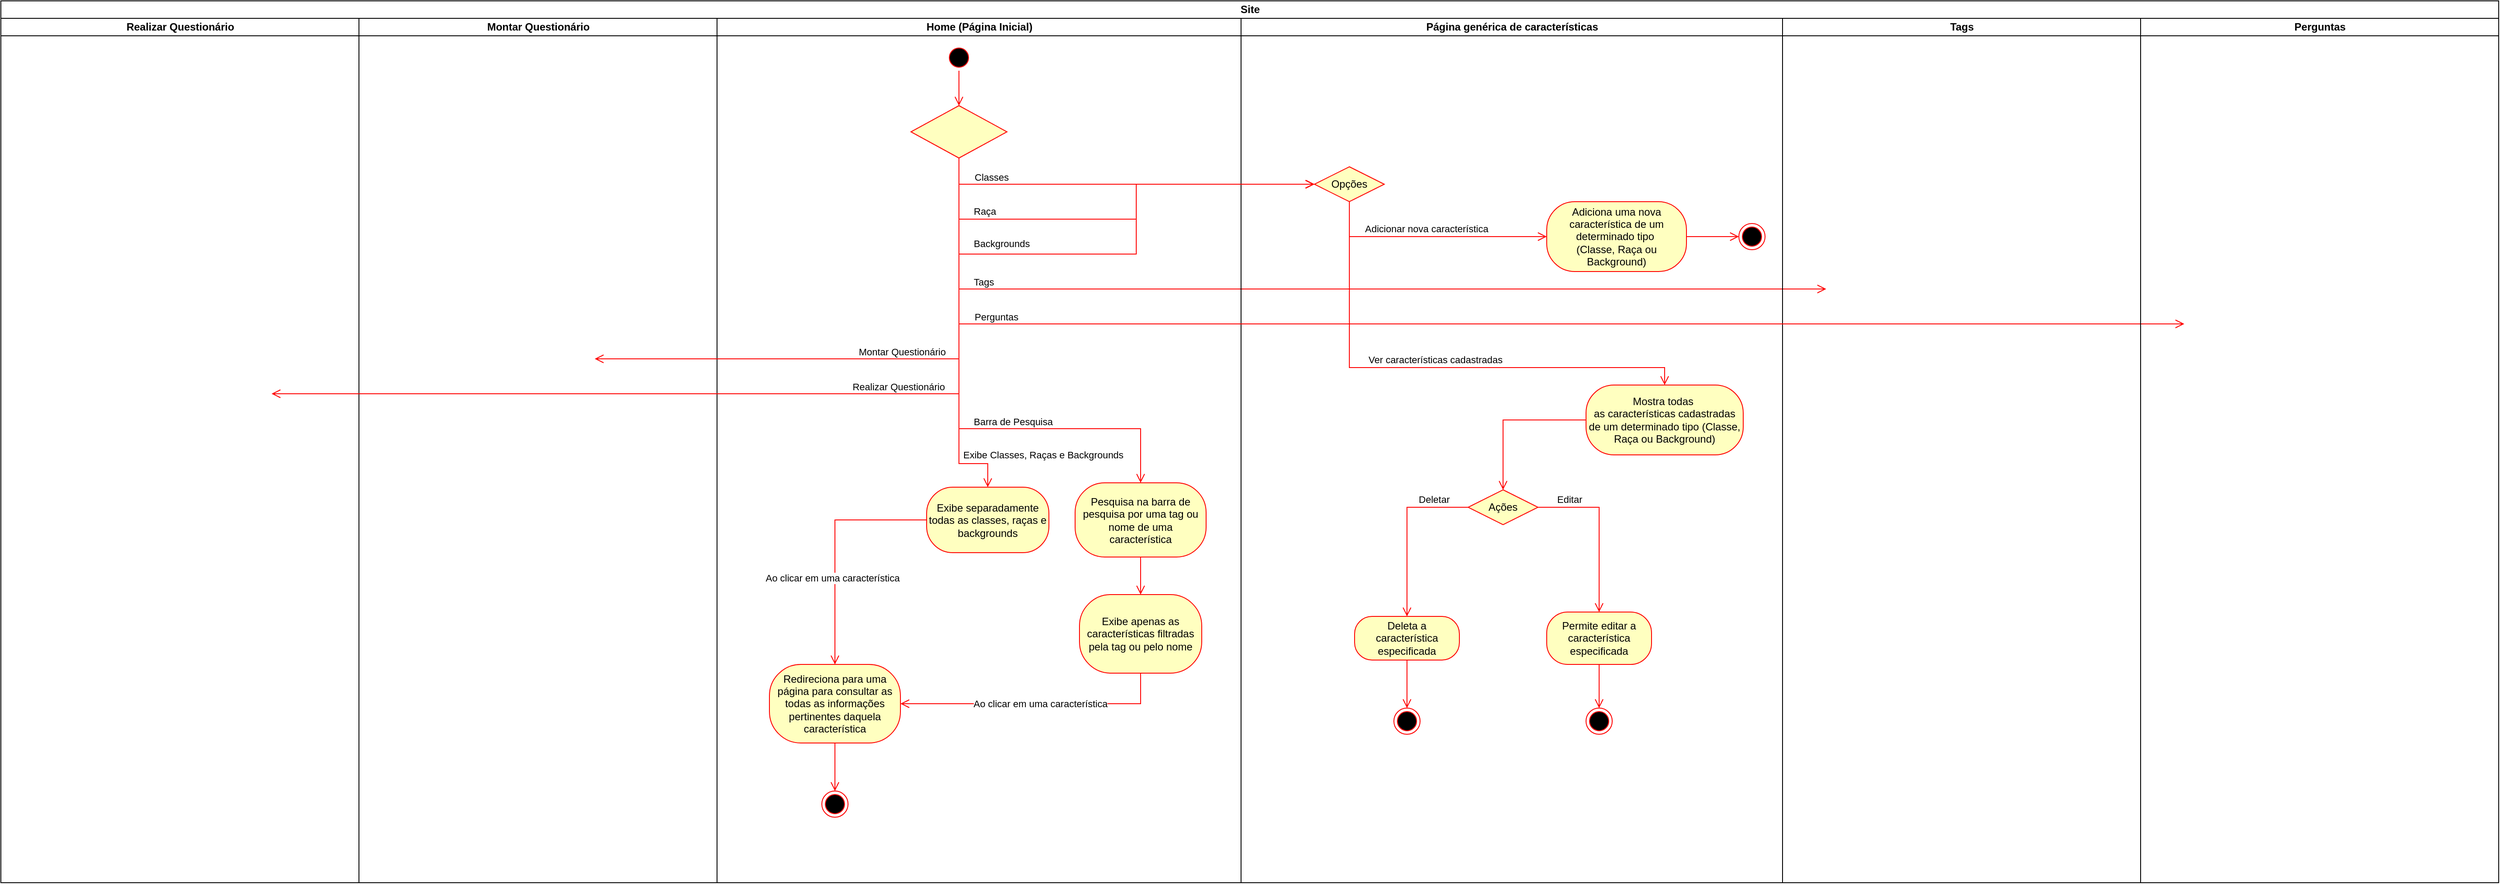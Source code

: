 <mxfile version="24.1.0" type="device">
  <diagram name="Página-1" id="n8MWwvZwuXPW64RNjIg1">
    <mxGraphModel dx="2336" dy="2057" grid="1" gridSize="10" guides="1" tooltips="1" connect="1" arrows="1" fold="1" page="1" pageScale="1" pageWidth="827" pageHeight="1169" background="none" math="0" shadow="0">
      <root>
        <mxCell id="0" />
        <mxCell id="1" parent="0" />
        <mxCell id="iOqB7ThlOqEl0tAWsgGz-21" value="Site" style="swimlane;childLayout=stackLayout;resizeParent=1;resizeParentMax=0;startSize=20;html=1;" vertex="1" parent="1">
          <mxGeometry x="-270" y="-10" width="2860" height="1010" as="geometry" />
        </mxCell>
        <mxCell id="iOqB7ThlOqEl0tAWsgGz-79" value="Realizar Questionário" style="swimlane;startSize=20;html=1;" vertex="1" parent="iOqB7ThlOqEl0tAWsgGz-21">
          <mxGeometry y="20" width="410" height="990" as="geometry" />
        </mxCell>
        <mxCell id="iOqB7ThlOqEl0tAWsgGz-77" value="Montar Questionário" style="swimlane;startSize=20;html=1;" vertex="1" parent="iOqB7ThlOqEl0tAWsgGz-21">
          <mxGeometry x="410" y="20" width="410" height="990" as="geometry" />
        </mxCell>
        <mxCell id="iOqB7ThlOqEl0tAWsgGz-22" value="Home (Página Inicial)" style="swimlane;startSize=20;html=1;" vertex="1" parent="iOqB7ThlOqEl0tAWsgGz-21">
          <mxGeometry x="820" y="20" width="600" height="990" as="geometry" />
        </mxCell>
        <mxCell id="iOqB7ThlOqEl0tAWsgGz-1" value="" style="ellipse;html=1;shape=startState;fillColor=#000000;strokeColor=#ff0000;" vertex="1" parent="iOqB7ThlOqEl0tAWsgGz-22">
          <mxGeometry x="262" y="30" width="30" height="30" as="geometry" />
        </mxCell>
        <mxCell id="iOqB7ThlOqEl0tAWsgGz-35" value="" style="edgeStyle=orthogonalEdgeStyle;align=left;verticalAlign=bottom;endArrow=open;endSize=8;strokeColor=#ff0000;rounded=0;html=1;spacingTop=0;spacing=2;" edge="1" parent="iOqB7ThlOqEl0tAWsgGz-22" source="iOqB7ThlOqEl0tAWsgGz-39">
          <mxGeometry x="-0.47" y="10" relative="1" as="geometry">
            <mxPoint x="1270" y="310" as="targetPoint" />
            <mxPoint x="99.997" y="160.0" as="sourcePoint" />
            <Array as="points">
              <mxPoint x="277" y="310" />
            </Array>
            <mxPoint as="offset" />
          </mxGeometry>
        </mxCell>
        <mxCell id="iOqB7ThlOqEl0tAWsgGz-36" value="Tags" style="edgeLabel;html=1;align=left;verticalAlign=bottom;resizable=0;points=[];spacing=2;" vertex="1" connectable="0" parent="iOqB7ThlOqEl0tAWsgGz-35">
          <mxGeometry x="-0.159" y="2" relative="1" as="geometry">
            <mxPoint x="-316" y="2" as="offset" />
          </mxGeometry>
        </mxCell>
        <mxCell id="iOqB7ThlOqEl0tAWsgGz-39" value="" style="rhombus;whiteSpace=wrap;html=1;fontColor=#000000;fillColor=#ffffc0;strokeColor=#ff0000;" vertex="1" parent="iOqB7ThlOqEl0tAWsgGz-22">
          <mxGeometry x="222" y="100" width="110" height="60" as="geometry" />
        </mxCell>
        <mxCell id="iOqB7ThlOqEl0tAWsgGz-40" value="" style="edgeStyle=orthogonalEdgeStyle;html=1;verticalAlign=bottom;endArrow=open;endSize=8;strokeColor=#ff0000;rounded=0;" edge="1" parent="iOqB7ThlOqEl0tAWsgGz-22" target="iOqB7ThlOqEl0tAWsgGz-39" source="iOqB7ThlOqEl0tAWsgGz-1">
          <mxGeometry relative="1" as="geometry">
            <mxPoint x="100" y="120" as="targetPoint" />
            <mxPoint x="105" y="110" as="sourcePoint" />
            <Array as="points">
              <mxPoint x="277" y="90" />
              <mxPoint x="277" y="90" />
            </Array>
          </mxGeometry>
        </mxCell>
        <mxCell id="iOqB7ThlOqEl0tAWsgGz-41" value="" style="edgeStyle=orthogonalEdgeStyle;align=left;verticalAlign=bottom;endArrow=open;endSize=8;strokeColor=#ff0000;rounded=0;html=1;spacingTop=0;spacing=2;" edge="1" parent="iOqB7ThlOqEl0tAWsgGz-22" source="iOqB7ThlOqEl0tAWsgGz-39">
          <mxGeometry x="-0.47" y="10" relative="1" as="geometry">
            <mxPoint x="-140" y="390" as="targetPoint" />
            <mxPoint x="100.0" y="157.273" as="sourcePoint" />
            <Array as="points">
              <mxPoint x="277" y="390" />
            </Array>
            <mxPoint as="offset" />
          </mxGeometry>
        </mxCell>
        <mxCell id="iOqB7ThlOqEl0tAWsgGz-42" value="Montar Questionário" style="edgeLabel;html=1;align=right;verticalAlign=bottom;resizable=0;points=[];" vertex="1" connectable="0" parent="iOqB7ThlOqEl0tAWsgGz-41">
          <mxGeometry x="0.138" y="-2" relative="1" as="geometry">
            <mxPoint x="123" y="2" as="offset" />
          </mxGeometry>
        </mxCell>
        <mxCell id="iOqB7ThlOqEl0tAWsgGz-43" value="" style="edgeStyle=orthogonalEdgeStyle;align=left;verticalAlign=bottom;endArrow=open;endSize=8;strokeColor=#ff0000;rounded=0;html=1;spacingTop=0;spacing=2;" edge="1" parent="iOqB7ThlOqEl0tAWsgGz-22" source="iOqB7ThlOqEl0tAWsgGz-39">
          <mxGeometry x="-0.47" y="10" relative="1" as="geometry">
            <mxPoint x="-510" y="430" as="targetPoint" />
            <mxPoint x="100.0" y="157.273" as="sourcePoint" />
            <Array as="points">
              <mxPoint x="277" y="430" />
            </Array>
            <mxPoint as="offset" />
          </mxGeometry>
        </mxCell>
        <mxCell id="iOqB7ThlOqEl0tAWsgGz-44" value="Realizar Questionário" style="edgeLabel;html=1;align=right;verticalAlign=bottom;resizable=0;points=[];" vertex="1" connectable="0" parent="iOqB7ThlOqEl0tAWsgGz-43">
          <mxGeometry x="0.138" y="-2" relative="1" as="geometry">
            <mxPoint x="316" y="2" as="offset" />
          </mxGeometry>
        </mxCell>
        <mxCell id="iOqB7ThlOqEl0tAWsgGz-45" value="" style="edgeStyle=orthogonalEdgeStyle;align=left;verticalAlign=bottom;endArrow=open;endSize=8;strokeColor=#ff0000;rounded=0;html=1;spacingTop=0;spacing=2;" edge="1" parent="iOqB7ThlOqEl0tAWsgGz-22" source="iOqB7ThlOqEl0tAWsgGz-39" target="iOqB7ThlOqEl0tAWsgGz-85">
          <mxGeometry x="-0.47" y="10" relative="1" as="geometry">
            <mxPoint x="340" y="470" as="targetPoint" />
            <mxPoint x="100.0" y="157.273" as="sourcePoint" />
            <Array as="points">
              <mxPoint x="277" y="470" />
              <mxPoint x="485" y="470" />
            </Array>
            <mxPoint as="offset" />
          </mxGeometry>
        </mxCell>
        <mxCell id="iOqB7ThlOqEl0tAWsgGz-46" value="Barra de Pesquisa" style="edgeLabel;html=1;align=left;verticalAlign=bottom;resizable=0;points=[];" vertex="1" connectable="0" parent="iOqB7ThlOqEl0tAWsgGz-45">
          <mxGeometry x="0.138" y="-2" relative="1" as="geometry">
            <mxPoint x="-5" y="-2" as="offset" />
          </mxGeometry>
        </mxCell>
        <mxCell id="iOqB7ThlOqEl0tAWsgGz-47" value="" style="edgeStyle=orthogonalEdgeStyle;align=left;verticalAlign=bottom;endArrow=open;endSize=8;strokeColor=#ff0000;rounded=0;html=1;spacingTop=0;spacing=2;" edge="1" parent="iOqB7ThlOqEl0tAWsgGz-22">
          <mxGeometry x="-0.47" y="10" relative="1" as="geometry">
            <mxPoint x="309.97" y="537.02" as="targetPoint" />
            <mxPoint x="277.0" y="160.003" as="sourcePoint" />
            <Array as="points">
              <mxPoint x="276.97" y="510.02" />
              <mxPoint x="309.97" y="510.02" />
            </Array>
            <mxPoint as="offset" />
          </mxGeometry>
        </mxCell>
        <mxCell id="iOqB7ThlOqEl0tAWsgGz-48" value="Exibe Classes, Raças e Backgrounds" style="edgeLabel;html=1;align=left;verticalAlign=bottom;resizable=0;points=[];" vertex="1" connectable="0" parent="iOqB7ThlOqEl0tAWsgGz-47">
          <mxGeometry x="0.138" y="-2" relative="1" as="geometry">
            <mxPoint x="5" y="115" as="offset" />
          </mxGeometry>
        </mxCell>
        <mxCell id="iOqB7ThlOqEl0tAWsgGz-85" value="Pesquisa na barra de pesquisa por uma tag ou nome de uma característica" style="rounded=1;whiteSpace=wrap;html=1;arcSize=40;fontColor=#000000;fillColor=#ffffc0;strokeColor=#ff0000;" vertex="1" parent="iOqB7ThlOqEl0tAWsgGz-22">
          <mxGeometry x="410" y="532" width="150" height="85" as="geometry" />
        </mxCell>
        <mxCell id="iOqB7ThlOqEl0tAWsgGz-86" value="" style="edgeStyle=orthogonalEdgeStyle;html=1;verticalAlign=bottom;endArrow=open;endSize=8;strokeColor=#ff0000;rounded=0;" edge="1" source="iOqB7ThlOqEl0tAWsgGz-85" parent="iOqB7ThlOqEl0tAWsgGz-22" target="iOqB7ThlOqEl0tAWsgGz-87">
          <mxGeometry relative="1" as="geometry">
            <mxPoint x="485" y="680" as="targetPoint" />
          </mxGeometry>
        </mxCell>
        <mxCell id="iOqB7ThlOqEl0tAWsgGz-87" value="Exibe apenas as características filtradas pela tag ou pelo nome" style="rounded=1;whiteSpace=wrap;html=1;arcSize=40;fontColor=#000000;fillColor=#ffffc0;strokeColor=#ff0000;" vertex="1" parent="iOqB7ThlOqEl0tAWsgGz-22">
          <mxGeometry x="415" y="660" width="140" height="90" as="geometry" />
        </mxCell>
        <mxCell id="iOqB7ThlOqEl0tAWsgGz-88" value="" style="edgeStyle=orthogonalEdgeStyle;html=1;verticalAlign=bottom;endArrow=open;endSize=8;strokeColor=#ff0000;rounded=0;" edge="1" source="iOqB7ThlOqEl0tAWsgGz-87" parent="iOqB7ThlOqEl0tAWsgGz-22" target="iOqB7ThlOqEl0tAWsgGz-91">
          <mxGeometry relative="1" as="geometry">
            <mxPoint x="485" y="850" as="targetPoint" />
            <Array as="points">
              <mxPoint x="485" y="785" />
            </Array>
          </mxGeometry>
        </mxCell>
        <mxCell id="iOqB7ThlOqEl0tAWsgGz-92" value="Ao clicar em uma característica" style="edgeLabel;html=1;align=center;verticalAlign=middle;resizable=0;points=[];" vertex="1" connectable="0" parent="iOqB7ThlOqEl0tAWsgGz-88">
          <mxGeometry x="-0.167" y="-1" relative="1" as="geometry">
            <mxPoint x="-21" y="1" as="offset" />
          </mxGeometry>
        </mxCell>
        <mxCell id="iOqB7ThlOqEl0tAWsgGz-89" value="Exibe separadamente todas as classes, raças e backgrounds" style="rounded=1;whiteSpace=wrap;html=1;arcSize=40;fontColor=#000000;fillColor=#ffffc0;strokeColor=#ff0000;" vertex="1" parent="iOqB7ThlOqEl0tAWsgGz-22">
          <mxGeometry x="240" y="537" width="140" height="75" as="geometry" />
        </mxCell>
        <mxCell id="iOqB7ThlOqEl0tAWsgGz-91" value="Redireciona para uma página para consultar as todas as informações pertinentes daquela característica" style="rounded=1;whiteSpace=wrap;html=1;arcSize=40;fontColor=#000000;fillColor=#ffffc0;strokeColor=#ff0000;" vertex="1" parent="iOqB7ThlOqEl0tAWsgGz-22">
          <mxGeometry x="60" y="740" width="150" height="90" as="geometry" />
        </mxCell>
        <mxCell id="iOqB7ThlOqEl0tAWsgGz-90" value="" style="edgeStyle=orthogonalEdgeStyle;html=1;verticalAlign=bottom;endArrow=open;endSize=8;strokeColor=#ff0000;rounded=0;" edge="1" source="iOqB7ThlOqEl0tAWsgGz-89" parent="iOqB7ThlOqEl0tAWsgGz-22" target="iOqB7ThlOqEl0tAWsgGz-91">
          <mxGeometry relative="1" as="geometry">
            <mxPoint x="250" y="680" as="targetPoint" />
            <Array as="points">
              <mxPoint x="135" y="575" />
            </Array>
          </mxGeometry>
        </mxCell>
        <mxCell id="iOqB7ThlOqEl0tAWsgGz-93" value="Ao clicar em uma característica" style="edgeLabel;html=1;align=center;verticalAlign=middle;resizable=0;points=[];" vertex="1" connectable="0" parent="iOqB7ThlOqEl0tAWsgGz-22">
          <mxGeometry x="149.995" y="640" as="geometry">
            <mxPoint x="-18" y="1" as="offset" />
          </mxGeometry>
        </mxCell>
        <mxCell id="iOqB7ThlOqEl0tAWsgGz-23" value="Página genérica de características" style="swimlane;startSize=20;html=1;" vertex="1" parent="iOqB7ThlOqEl0tAWsgGz-21">
          <mxGeometry x="1420" y="20" width="620" height="990" as="geometry" />
        </mxCell>
        <mxCell id="iOqB7ThlOqEl0tAWsgGz-50" value="Opções" style="rhombus;whiteSpace=wrap;html=1;fontColor=#000000;fillColor=#ffffc0;strokeColor=#ff0000;" vertex="1" parent="iOqB7ThlOqEl0tAWsgGz-23">
          <mxGeometry x="84" y="170" width="80" height="40" as="geometry" />
        </mxCell>
        <mxCell id="iOqB7ThlOqEl0tAWsgGz-53" value="Adicionar nova característica" style="edgeStyle=orthogonalEdgeStyle;html=1;align=left;verticalAlign=bottom;endArrow=open;endSize=8;strokeColor=#ff0000;rounded=0;" edge="1" parent="iOqB7ThlOqEl0tAWsgGz-23" source="iOqB7ThlOqEl0tAWsgGz-50" target="iOqB7ThlOqEl0tAWsgGz-55">
          <mxGeometry x="-0.581" relative="1" as="geometry">
            <mxPoint x="349" y="250" as="targetPoint" />
            <mxPoint as="offset" />
            <mxPoint x="124" y="220" as="sourcePoint" />
            <Array as="points">
              <mxPoint x="124" y="250" />
            </Array>
          </mxGeometry>
        </mxCell>
        <mxCell id="iOqB7ThlOqEl0tAWsgGz-54" value="Ver características cadastradas" style="edgeStyle=orthogonalEdgeStyle;html=1;align=left;verticalAlign=bottom;endArrow=open;endSize=8;strokeColor=#ff0000;rounded=0;" edge="1" parent="iOqB7ThlOqEl0tAWsgGz-23" source="iOqB7ThlOqEl0tAWsgGz-50" target="iOqB7ThlOqEl0tAWsgGz-58">
          <mxGeometry x="-0.266" relative="1" as="geometry">
            <mxPoint x="350" y="360" as="targetPoint" />
            <mxPoint as="offset" />
            <mxPoint x="124" y="260" as="sourcePoint" />
            <Array as="points">
              <mxPoint x="124" y="400" />
              <mxPoint x="485" y="400" />
            </Array>
          </mxGeometry>
        </mxCell>
        <mxCell id="iOqB7ThlOqEl0tAWsgGz-55" value="Adiciona uma nova característica de um determinado tipo&amp;nbsp;&lt;br&gt;(Classe, Raça ou Background)" style="rounded=1;whiteSpace=wrap;html=1;arcSize=40;fontColor=#000000;fillColor=#ffffc0;strokeColor=#ff0000;" vertex="1" parent="iOqB7ThlOqEl0tAWsgGz-23">
          <mxGeometry x="350" y="210" width="160" height="80" as="geometry" />
        </mxCell>
        <mxCell id="iOqB7ThlOqEl0tAWsgGz-56" value="" style="edgeStyle=orthogonalEdgeStyle;html=1;verticalAlign=bottom;endArrow=open;endSize=8;strokeColor=#ff0000;rounded=0;" edge="1" source="iOqB7ThlOqEl0tAWsgGz-55" parent="iOqB7ThlOqEl0tAWsgGz-23" target="iOqB7ThlOqEl0tAWsgGz-57">
          <mxGeometry relative="1" as="geometry">
            <mxPoint x="550" y="245" as="targetPoint" />
          </mxGeometry>
        </mxCell>
        <mxCell id="iOqB7ThlOqEl0tAWsgGz-57" value="" style="ellipse;html=1;shape=endState;fillColor=#000000;strokeColor=#ff0000;" vertex="1" parent="iOqB7ThlOqEl0tAWsgGz-23">
          <mxGeometry x="570" y="235" width="30" height="30" as="geometry" />
        </mxCell>
        <mxCell id="iOqB7ThlOqEl0tAWsgGz-58" value="Mostra todas&amp;nbsp;&lt;div&gt;as características cadastradas de um determinado tipo (Classe, Raça ou Background)&lt;/div&gt;" style="rounded=1;whiteSpace=wrap;html=1;arcSize=40;fontColor=#000000;fillColor=#ffffc0;strokeColor=#ff0000;" vertex="1" parent="iOqB7ThlOqEl0tAWsgGz-23">
          <mxGeometry x="395" y="420" width="180" height="80" as="geometry" />
        </mxCell>
        <mxCell id="iOqB7ThlOqEl0tAWsgGz-59" value="Ações" style="rhombus;whiteSpace=wrap;html=1;fontColor=#000000;fillColor=#ffffc0;strokeColor=#ff0000;" vertex="1" parent="iOqB7ThlOqEl0tAWsgGz-23">
          <mxGeometry x="260" y="540" width="80" height="40" as="geometry" />
        </mxCell>
        <mxCell id="iOqB7ThlOqEl0tAWsgGz-60" value="Editar" style="edgeStyle=orthogonalEdgeStyle;html=1;align=left;verticalAlign=bottom;endArrow=open;endSize=8;strokeColor=#ff0000;rounded=0;" edge="1" source="iOqB7ThlOqEl0tAWsgGz-59" parent="iOqB7ThlOqEl0tAWsgGz-23" target="iOqB7ThlOqEl0tAWsgGz-68">
          <mxGeometry x="-0.797" relative="1" as="geometry">
            <mxPoint x="417" y="680" as="targetPoint" />
            <mxPoint as="offset" />
          </mxGeometry>
        </mxCell>
        <mxCell id="iOqB7ThlOqEl0tAWsgGz-61" value="Deletar" style="edgeStyle=orthogonalEdgeStyle;html=1;align=right;verticalAlign=bottom;endArrow=open;endSize=8;strokeColor=#ff0000;rounded=0;" edge="1" source="iOqB7ThlOqEl0tAWsgGz-59" parent="iOqB7ThlOqEl0tAWsgGz-23" target="iOqB7ThlOqEl0tAWsgGz-66">
          <mxGeometry x="-0.789" relative="1" as="geometry">
            <mxPoint x="190" y="680" as="targetPoint" />
            <Array as="points">
              <mxPoint x="190" y="560" />
            </Array>
            <mxPoint as="offset" />
          </mxGeometry>
        </mxCell>
        <mxCell id="iOqB7ThlOqEl0tAWsgGz-65" value="" style="edgeStyle=orthogonalEdgeStyle;html=1;verticalAlign=bottom;endArrow=open;endSize=8;strokeColor=#ff0000;rounded=0;" edge="1" source="iOqB7ThlOqEl0tAWsgGz-58" parent="iOqB7ThlOqEl0tAWsgGz-23" target="iOqB7ThlOqEl0tAWsgGz-59">
          <mxGeometry relative="1" as="geometry">
            <mxPoint x="330" y="470" as="targetPoint" />
            <mxPoint x="330" y="410" as="sourcePoint" />
            <Array as="points">
              <mxPoint x="300" y="460" />
            </Array>
          </mxGeometry>
        </mxCell>
        <mxCell id="iOqB7ThlOqEl0tAWsgGz-66" value="Deleta a característica especificada" style="rounded=1;whiteSpace=wrap;html=1;arcSize=40;fontColor=#000000;fillColor=#ffffc0;strokeColor=#ff0000;" vertex="1" parent="iOqB7ThlOqEl0tAWsgGz-23">
          <mxGeometry x="130" y="685" width="120" height="50" as="geometry" />
        </mxCell>
        <mxCell id="iOqB7ThlOqEl0tAWsgGz-67" value="" style="edgeStyle=orthogonalEdgeStyle;html=1;verticalAlign=bottom;endArrow=open;endSize=8;strokeColor=#ff0000;rounded=0;" edge="1" source="iOqB7ThlOqEl0tAWsgGz-66" parent="iOqB7ThlOqEl0tAWsgGz-23" target="iOqB7ThlOqEl0tAWsgGz-71">
          <mxGeometry relative="1" as="geometry">
            <mxPoint x="190" y="790" as="targetPoint" />
          </mxGeometry>
        </mxCell>
        <mxCell id="iOqB7ThlOqEl0tAWsgGz-68" value="Permite editar a característica especificada" style="rounded=1;whiteSpace=wrap;html=1;arcSize=40;fontColor=#000000;fillColor=#ffffc0;strokeColor=#ff0000;" vertex="1" parent="iOqB7ThlOqEl0tAWsgGz-23">
          <mxGeometry x="350" y="680" width="120" height="60" as="geometry" />
        </mxCell>
        <mxCell id="iOqB7ThlOqEl0tAWsgGz-69" value="" style="edgeStyle=orthogonalEdgeStyle;html=1;verticalAlign=bottom;endArrow=open;endSize=8;strokeColor=#ff0000;rounded=0;" edge="1" source="iOqB7ThlOqEl0tAWsgGz-68" parent="iOqB7ThlOqEl0tAWsgGz-23" target="iOqB7ThlOqEl0tAWsgGz-70">
          <mxGeometry relative="1" as="geometry">
            <mxPoint x="410" y="820" as="targetPoint" />
            <Array as="points" />
          </mxGeometry>
        </mxCell>
        <mxCell id="iOqB7ThlOqEl0tAWsgGz-70" value="" style="ellipse;html=1;shape=endState;fillColor=#000000;strokeColor=#ff0000;" vertex="1" parent="iOqB7ThlOqEl0tAWsgGz-23">
          <mxGeometry x="395" y="790" width="30" height="30" as="geometry" />
        </mxCell>
        <mxCell id="iOqB7ThlOqEl0tAWsgGz-71" value="" style="ellipse;html=1;shape=endState;fillColor=#000000;strokeColor=#ff0000;" vertex="1" parent="iOqB7ThlOqEl0tAWsgGz-23">
          <mxGeometry x="175" y="790" width="30" height="30" as="geometry" />
        </mxCell>
        <mxCell id="iOqB7ThlOqEl0tAWsgGz-24" value="Tags" style="swimlane;startSize=20;html=1;" vertex="1" parent="iOqB7ThlOqEl0tAWsgGz-21">
          <mxGeometry x="2040" y="20" width="410" height="990" as="geometry" />
        </mxCell>
        <mxCell id="iOqB7ThlOqEl0tAWsgGz-37" value="" style="edgeStyle=orthogonalEdgeStyle;align=left;verticalAlign=bottom;endArrow=open;endSize=8;strokeColor=#ff0000;rounded=0;html=1;spacingTop=0;spacing=2;" edge="1" parent="iOqB7ThlOqEl0tAWsgGz-24" source="iOqB7ThlOqEl0tAWsgGz-39">
          <mxGeometry x="-0.47" y="10" relative="1" as="geometry">
            <mxPoint x="460" y="350" as="targetPoint" />
            <mxPoint x="-926.477" y="159.996" as="sourcePoint" />
            <Array as="points">
              <mxPoint x="-943" y="350" />
            </Array>
            <mxPoint as="offset" />
          </mxGeometry>
        </mxCell>
        <mxCell id="iOqB7ThlOqEl0tAWsgGz-38" value="Perguntas" style="edgeLabel;html=1;align=left;verticalAlign=bottom;resizable=0;points=[];" vertex="1" connectable="0" parent="iOqB7ThlOqEl0tAWsgGz-37">
          <mxGeometry x="0.138" y="-2" relative="1" as="geometry">
            <mxPoint x="-701" y="-2" as="offset" />
          </mxGeometry>
        </mxCell>
        <mxCell id="iOqB7ThlOqEl0tAWsgGz-76" value="Perguntas" style="swimlane;startSize=20;html=1;" vertex="1" parent="iOqB7ThlOqEl0tAWsgGz-21">
          <mxGeometry x="2450" y="20" width="410" height="990" as="geometry" />
        </mxCell>
        <mxCell id="iOqB7ThlOqEl0tAWsgGz-32" value="" style="edgeStyle=orthogonalEdgeStyle;html=1;align=left;verticalAlign=bottom;endArrow=open;endSize=8;strokeColor=#ff0000;rounded=0;" edge="1" parent="iOqB7ThlOqEl0tAWsgGz-21" source="iOqB7ThlOqEl0tAWsgGz-39" target="iOqB7ThlOqEl0tAWsgGz-50">
          <mxGeometry x="-0.752" relative="1" as="geometry">
            <mxPoint x="325" y="210" as="targetPoint" />
            <mxPoint as="offset" />
            <mxPoint x="100.0" y="177.273" as="sourcePoint" />
            <Array as="points">
              <mxPoint x="1097" y="210" />
            </Array>
          </mxGeometry>
        </mxCell>
        <mxCell id="iOqB7ThlOqEl0tAWsgGz-99" value="Classes" style="edgeLabel;html=1;align=left;verticalAlign=bottom;resizable=0;points=[];" vertex="1" connectable="0" parent="iOqB7ThlOqEl0tAWsgGz-32">
          <mxGeometry x="-0.838" relative="1" as="geometry">
            <mxPoint x="10" as="offset" />
          </mxGeometry>
        </mxCell>
        <mxCell id="iOqB7ThlOqEl0tAWsgGz-33" value="" style="edgeStyle=orthogonalEdgeStyle;html=1;align=left;verticalAlign=bottom;endArrow=open;endSize=8;strokeColor=#ff0000;rounded=0;fontColor=default;spacing=2;" edge="1" parent="iOqB7ThlOqEl0tAWsgGz-21" source="iOqB7ThlOqEl0tAWsgGz-39" target="iOqB7ThlOqEl0tAWsgGz-50">
          <mxGeometry x="-0.628" relative="1" as="geometry">
            <mxPoint x="470" y="220" as="targetPoint" />
            <mxPoint x="100.0" y="177.273" as="sourcePoint" />
            <Array as="points">
              <mxPoint x="1097" y="250" />
              <mxPoint x="1300" y="250" />
              <mxPoint x="1300" y="210" />
            </Array>
            <mxPoint as="offset" />
          </mxGeometry>
        </mxCell>
        <mxCell id="iOqB7ThlOqEl0tAWsgGz-98" value="Raça" style="edgeLabel;html=1;align=left;verticalAlign=bottom;resizable=0;points=[];" vertex="1" connectable="0" parent="iOqB7ThlOqEl0tAWsgGz-33">
          <mxGeometry x="-0.713" y="1" relative="1" as="geometry">
            <mxPoint x="11" as="offset" />
          </mxGeometry>
        </mxCell>
        <mxCell id="iOqB7ThlOqEl0tAWsgGz-34" value="&lt;div&gt;&lt;br&gt;&lt;/div&gt;" style="edgeStyle=orthogonalEdgeStyle;align=left;verticalAlign=bottom;endArrow=open;endSize=8;strokeColor=#ff0000;rounded=0;html=1;spacingTop=0;spacing=2;" edge="1" parent="iOqB7ThlOqEl0tAWsgGz-21" source="iOqB7ThlOqEl0tAWsgGz-39" target="iOqB7ThlOqEl0tAWsgGz-50">
          <mxGeometry x="-0.539" relative="1" as="geometry">
            <mxPoint x="440" y="200" as="targetPoint" />
            <mxPoint x="100.0" y="177.273" as="sourcePoint" />
            <Array as="points">
              <mxPoint x="1097" y="290" />
              <mxPoint x="1300" y="290" />
              <mxPoint x="1300" y="210" />
            </Array>
            <mxPoint as="offset" />
          </mxGeometry>
        </mxCell>
        <mxCell id="iOqB7ThlOqEl0tAWsgGz-100" value="Backgrounds" style="edgeLabel;html=1;align=left;verticalAlign=bottom;resizable=0;points=[];" vertex="1" connectable="0" parent="iOqB7ThlOqEl0tAWsgGz-34">
          <mxGeometry x="-0.64" y="-2" relative="1" as="geometry">
            <mxPoint x="17" y="-1" as="offset" />
          </mxGeometry>
        </mxCell>
        <mxCell id="iOqB7ThlOqEl0tAWsgGz-96" value="" style="edgeStyle=orthogonalEdgeStyle;html=1;verticalAlign=bottom;endArrow=open;endSize=8;strokeColor=#ff0000;rounded=0;" edge="1" parent="1" source="iOqB7ThlOqEl0tAWsgGz-91" target="iOqB7ThlOqEl0tAWsgGz-97">
          <mxGeometry relative="1" as="geometry">
            <mxPoint x="685" y="910" as="targetPoint" />
            <mxPoint x="810" y="780" as="sourcePoint" />
          </mxGeometry>
        </mxCell>
        <mxCell id="iOqB7ThlOqEl0tAWsgGz-97" value="" style="ellipse;html=1;shape=endState;fillColor=#000000;strokeColor=#ff0000;" vertex="1" parent="1">
          <mxGeometry x="670" y="895" width="30" height="30" as="geometry" />
        </mxCell>
      </root>
    </mxGraphModel>
  </diagram>
</mxfile>
